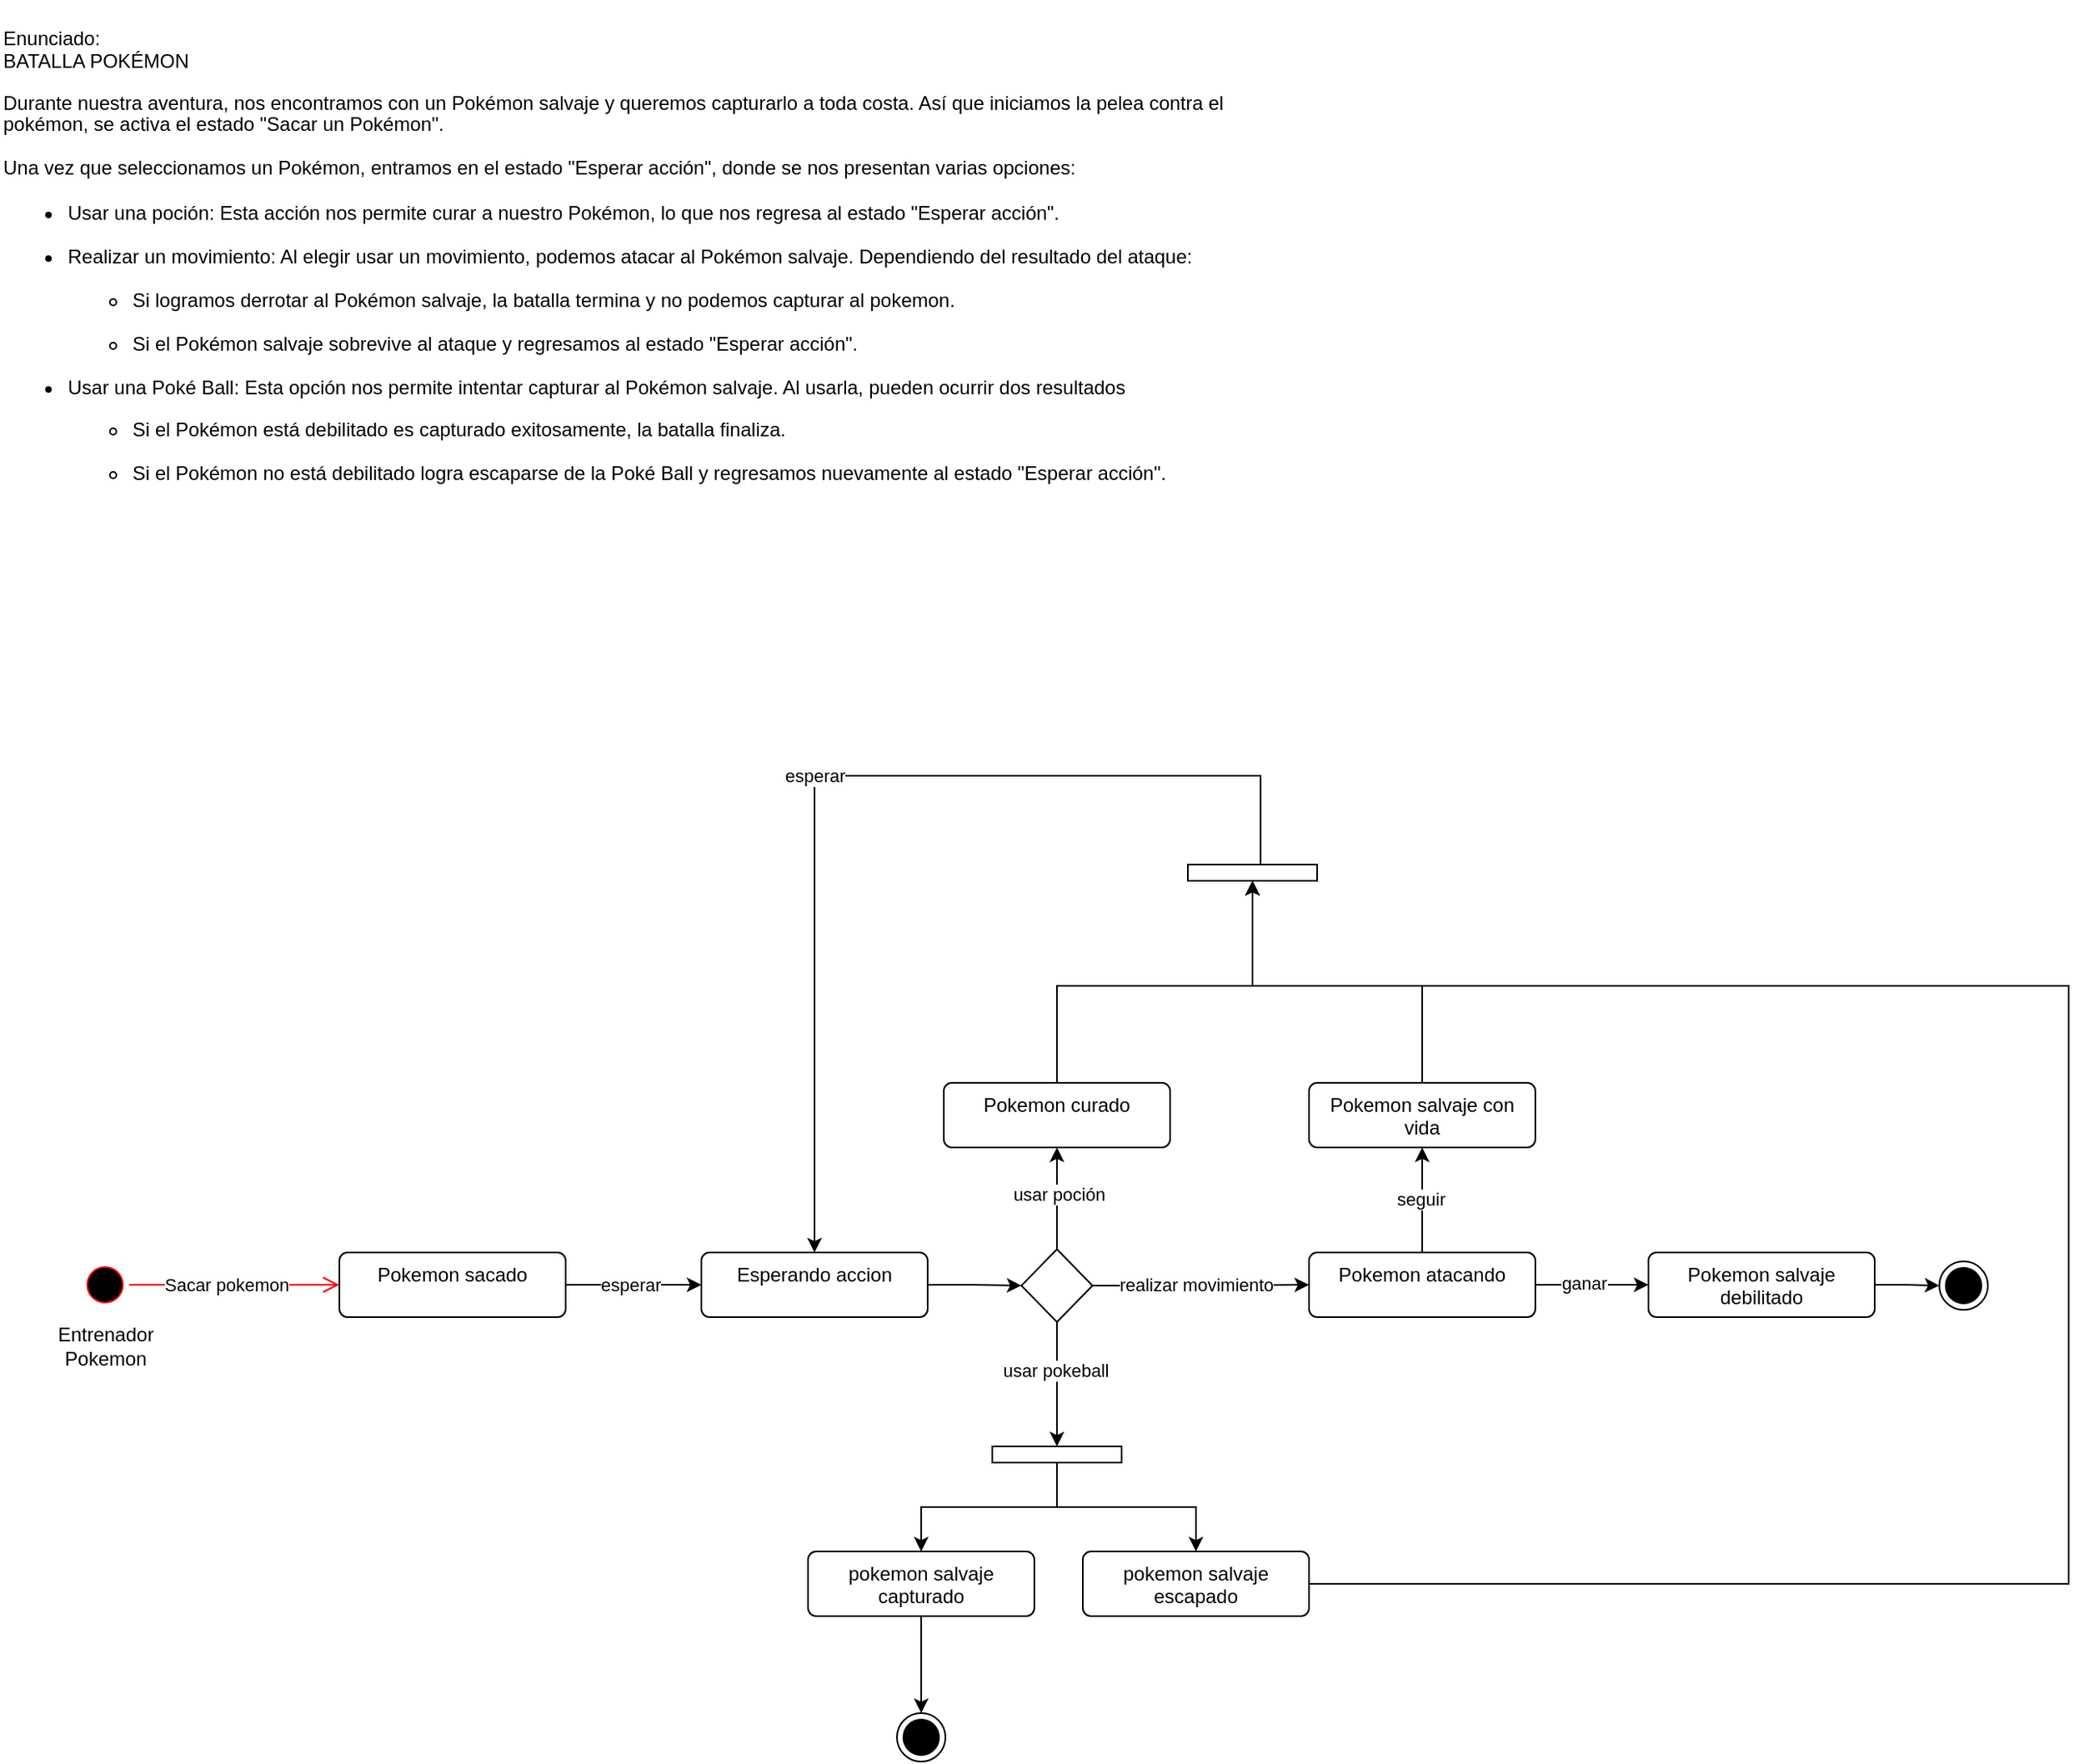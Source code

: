 <mxfile version="24.7.8">
  <diagram name="Página-1" id="GlbZUSpAwih39hzjDfmf">
    <mxGraphModel dx="1400" dy="696" grid="1" gridSize="10" guides="1" tooltips="1" connect="1" arrows="1" fold="1" page="1" pageScale="1" pageWidth="827" pageHeight="1169" math="0" shadow="0">
      <root>
        <mxCell id="0" />
        <mxCell id="1" parent="0" />
        <mxCell id="LvbGbKNZHbAHMOsDAALg-1" value="&lt;p style=&quot;margin-bottom: 0cm; line-height: 115%&quot;&gt;Enunciado:&lt;br&gt;BATALLA POKÉMON&lt;/p&gt;&lt;p style=&quot;margin-bottom: 0.35cm; line-height: 115%&quot;&gt;Durante nuestra aventura, nos encontramos con un Pokémon salvaje y queremos capturarlo a toda costa. Así que iniciamos la pelea contra el&lt;br&gt;pokémon, se activa el estado &quot;Sacar un Pokémon&quot;.&lt;/p&gt;&lt;p style=&quot;margin-bottom: 0.35cm; line-height: 115%&quot;&gt;Una vez que seleccionamos un Pokémon, entramos en el estado &quot;Esperar acción&quot;, donde se nos presentan varias opciones:&lt;/p&gt;&lt;ul&gt;&#x9;&lt;li&gt;&lt;p style=&quot;margin-bottom: 0cm; line-height: 115%&quot;&gt;Usar una poción: Esta acción nos permite curar a nuestro Pokémon, lo que nos regresa al estado &quot;Esperar acción&quot;.&lt;/p&gt;&#x9;&lt;/li&gt;&lt;li&gt;&lt;p style=&quot;margin-bottom: 0cm; line-height: 115%&quot;&gt;Realizar un movimiento: Al elegir usar un movimiento, podemos atacar al Pokémon salvaje. Dependiendo del resultado del ataque:&lt;/p&gt;&lt;ul&gt;&#x9;&#x9;&lt;li&gt;&lt;p style=&quot;margin-bottom: 0cm; line-height: 115%&quot;&gt;Si logramos derrotar al Pokémon salvaje, la batalla termina y no podemos capturar al pokemon.&lt;/p&gt;&#x9;&#x9;&lt;/li&gt;&lt;li&gt;&lt;p style=&quot;margin-bottom: 0cm; line-height: 115%&quot;&gt;Si el Pokémon salvaje sobrevive al ataque y regresamos al estado &quot;Esperar acción&quot;.&lt;/p&gt;&lt;/li&gt;&lt;/ul&gt;&#x9;&lt;/li&gt;&lt;li&gt;&lt;p style=&quot;margin-bottom: 0cm; line-height: 115%&quot;&gt;Usar una Poké Ball: Esta opción nos permite intentar capturar al Pokémon salvaje. Al usarla, pueden ocurrir dos resultados&lt;/p&gt;&lt;ul&gt;&#x9;&#x9;&lt;li&gt;&lt;p style=&quot;margin-bottom: 0cm; line-height: 115%&quot;&gt;Si el Pokémon está debilitado es capturado exitosamente, la batalla finaliza.&lt;/p&gt;&#x9;&#x9;&lt;/li&gt;&lt;li&gt;&lt;p style=&quot;margin-bottom: 0.35cm; line-height: 115%&quot;&gt;Si el Pokémon no está debilitado logra escaparse de la Poké Ball y regresamos nuevamente al estado &quot;Esperar acción&quot;.&lt;/p&gt;&lt;br&gt;&#x9;&lt;/li&gt;&lt;/ul&gt;&lt;br&gt;&lt;/li&gt;&lt;/ul&gt;" style="text;html=1;align=left;verticalAlign=middle;resizable=0;points=[];autosize=1;strokeColor=none;fillColor=none;" vertex="1" parent="1">
          <mxGeometry width="780" height="360" as="geometry" />
        </mxCell>
        <mxCell id="LvbGbKNZHbAHMOsDAALg-2" value="" style="ellipse;html=1;shape=startState;fillColor=#000000;strokeColor=#ff0000;" vertex="1" parent="1">
          <mxGeometry x="50" y="780" width="30" height="30" as="geometry" />
        </mxCell>
        <mxCell id="LvbGbKNZHbAHMOsDAALg-3" value="" style="edgeStyle=orthogonalEdgeStyle;html=1;verticalAlign=bottom;endArrow=open;endSize=8;strokeColor=#ff0000;rounded=0;" edge="1" source="LvbGbKNZHbAHMOsDAALg-2" parent="1" target="LvbGbKNZHbAHMOsDAALg-5">
          <mxGeometry relative="1" as="geometry">
            <mxPoint x="150" y="795" as="targetPoint" />
          </mxGeometry>
        </mxCell>
        <mxCell id="LvbGbKNZHbAHMOsDAALg-6" value="Sacar pokemon" style="edgeLabel;html=1;align=center;verticalAlign=middle;resizable=0;points=[];" vertex="1" connectable="0" parent="LvbGbKNZHbAHMOsDAALg-3">
          <mxGeometry x="-0.326" y="-1" relative="1" as="geometry">
            <mxPoint x="16" y="-1" as="offset" />
          </mxGeometry>
        </mxCell>
        <mxCell id="LvbGbKNZHbAHMOsDAALg-8" style="edgeStyle=orthogonalEdgeStyle;rounded=0;orthogonalLoop=1;jettySize=auto;html=1;exitX=1;exitY=0.5;exitDx=0;exitDy=0;entryX=0;entryY=0.5;entryDx=0;entryDy=0;" edge="1" parent="1" source="LvbGbKNZHbAHMOsDAALg-14" target="LvbGbKNZHbAHMOsDAALg-9">
          <mxGeometry relative="1" as="geometry">
            <mxPoint x="454" y="795" as="targetPoint" />
          </mxGeometry>
        </mxCell>
        <mxCell id="LvbGbKNZHbAHMOsDAALg-5" value="Pokemon sacado" style="html=1;align=center;verticalAlign=top;rounded=1;absoluteArcSize=1;arcSize=10;dashed=0;whiteSpace=wrap;" vertex="1" parent="1">
          <mxGeometry x="210" y="775" width="140" height="40" as="geometry" />
        </mxCell>
        <mxCell id="LvbGbKNZHbAHMOsDAALg-10" style="edgeStyle=orthogonalEdgeStyle;rounded=0;orthogonalLoop=1;jettySize=auto;html=1;exitX=0.5;exitY=0;exitDx=0;exitDy=0;entryX=0.5;entryY=1;entryDx=0;entryDy=0;" edge="1" parent="1" source="LvbGbKNZHbAHMOsDAALg-9" target="LvbGbKNZHbAHMOsDAALg-12">
          <mxGeometry relative="1" as="geometry">
            <mxPoint x="574" y="720" as="targetPoint" />
          </mxGeometry>
        </mxCell>
        <mxCell id="LvbGbKNZHbAHMOsDAALg-11" value="usar poción" style="edgeLabel;html=1;align=center;verticalAlign=middle;resizable=0;points=[];" vertex="1" connectable="0" parent="LvbGbKNZHbAHMOsDAALg-10">
          <mxGeometry x="0.073" y="-1" relative="1" as="geometry">
            <mxPoint as="offset" />
          </mxGeometry>
        </mxCell>
        <mxCell id="LvbGbKNZHbAHMOsDAALg-19" style="edgeStyle=orthogonalEdgeStyle;rounded=0;orthogonalLoop=1;jettySize=auto;html=1;" edge="1" parent="1" source="LvbGbKNZHbAHMOsDAALg-9" target="LvbGbKNZHbAHMOsDAALg-23">
          <mxGeometry relative="1" as="geometry">
            <mxPoint x="810" y="796" as="targetPoint" />
          </mxGeometry>
        </mxCell>
        <mxCell id="LvbGbKNZHbAHMOsDAALg-20" value="realizar movimiento" style="edgeLabel;html=1;align=center;verticalAlign=middle;resizable=0;points=[];" vertex="1" connectable="0" parent="LvbGbKNZHbAHMOsDAALg-19">
          <mxGeometry x="-0.091" y="3" relative="1" as="geometry">
            <mxPoint x="3" y="2" as="offset" />
          </mxGeometry>
        </mxCell>
        <mxCell id="LvbGbKNZHbAHMOsDAALg-42" style="edgeStyle=orthogonalEdgeStyle;rounded=0;orthogonalLoop=1;jettySize=auto;html=1;" edge="1" parent="1" source="LvbGbKNZHbAHMOsDAALg-9" target="LvbGbKNZHbAHMOsDAALg-44">
          <mxGeometry relative="1" as="geometry">
            <mxPoint x="654" y="900" as="targetPoint" />
          </mxGeometry>
        </mxCell>
        <mxCell id="LvbGbKNZHbAHMOsDAALg-43" value="usar pokeball" style="edgeLabel;html=1;align=center;verticalAlign=middle;resizable=0;points=[];" vertex="1" connectable="0" parent="LvbGbKNZHbAHMOsDAALg-42">
          <mxGeometry x="-0.239" y="-1" relative="1" as="geometry">
            <mxPoint as="offset" />
          </mxGeometry>
        </mxCell>
        <mxCell id="LvbGbKNZHbAHMOsDAALg-9" value="" style="rhombus;whiteSpace=wrap;html=1;" vertex="1" parent="1">
          <mxGeometry x="632" y="773" width="44" height="45" as="geometry" />
        </mxCell>
        <mxCell id="LvbGbKNZHbAHMOsDAALg-17" style="edgeStyle=orthogonalEdgeStyle;rounded=0;orthogonalLoop=1;jettySize=auto;html=1;" edge="1" parent="1" source="LvbGbKNZHbAHMOsDAALg-35" target="LvbGbKNZHbAHMOsDAALg-14">
          <mxGeometry relative="1" as="geometry">
            <mxPoint x="780" y="530" as="sourcePoint" />
            <Array as="points">
              <mxPoint x="780" y="480" />
              <mxPoint x="504" y="480" />
            </Array>
          </mxGeometry>
        </mxCell>
        <mxCell id="LvbGbKNZHbAHMOsDAALg-18" value="esperar" style="edgeLabel;html=1;align=center;verticalAlign=middle;resizable=0;points=[];" vertex="1" connectable="0" parent="LvbGbKNZHbAHMOsDAALg-17">
          <mxGeometry x="0.115" y="-4" relative="1" as="geometry">
            <mxPoint x="4" y="-18" as="offset" />
          </mxGeometry>
        </mxCell>
        <mxCell id="LvbGbKNZHbAHMOsDAALg-36" style="edgeStyle=orthogonalEdgeStyle;rounded=0;orthogonalLoop=1;jettySize=auto;html=1;exitX=0.5;exitY=0;exitDx=0;exitDy=0;" edge="1" parent="1" source="LvbGbKNZHbAHMOsDAALg-12" target="LvbGbKNZHbAHMOsDAALg-35">
          <mxGeometry relative="1" as="geometry">
            <Array as="points">
              <mxPoint x="654" y="610" />
              <mxPoint x="775" y="610" />
            </Array>
          </mxGeometry>
        </mxCell>
        <mxCell id="LvbGbKNZHbAHMOsDAALg-12" value="Pokemon curado" style="html=1;align=center;verticalAlign=top;rounded=1;absoluteArcSize=1;arcSize=10;dashed=0;whiteSpace=wrap;" vertex="1" parent="1">
          <mxGeometry x="584" y="670" width="140" height="40" as="geometry" />
        </mxCell>
        <mxCell id="LvbGbKNZHbAHMOsDAALg-15" value="" style="edgeStyle=orthogonalEdgeStyle;rounded=0;orthogonalLoop=1;jettySize=auto;html=1;exitX=1;exitY=0.5;exitDx=0;exitDy=0;entryX=0;entryY=0.5;entryDx=0;entryDy=0;" edge="1" parent="1" source="LvbGbKNZHbAHMOsDAALg-5" target="LvbGbKNZHbAHMOsDAALg-14">
          <mxGeometry relative="1" as="geometry">
            <mxPoint x="588" y="793" as="targetPoint" />
            <mxPoint x="350" y="795" as="sourcePoint" />
          </mxGeometry>
        </mxCell>
        <mxCell id="LvbGbKNZHbAHMOsDAALg-16" value="esperar" style="edgeLabel;html=1;align=center;verticalAlign=middle;resizable=0;points=[];" vertex="1" connectable="0" parent="LvbGbKNZHbAHMOsDAALg-15">
          <mxGeometry x="-0.386" relative="1" as="geometry">
            <mxPoint x="14" as="offset" />
          </mxGeometry>
        </mxCell>
        <mxCell id="LvbGbKNZHbAHMOsDAALg-14" value="Esperando accion" style="html=1;align=center;verticalAlign=top;rounded=1;absoluteArcSize=1;arcSize=10;dashed=0;whiteSpace=wrap;" vertex="1" parent="1">
          <mxGeometry x="434" y="775" width="140" height="40" as="geometry" />
        </mxCell>
        <mxCell id="LvbGbKNZHbAHMOsDAALg-31" style="edgeStyle=orthogonalEdgeStyle;rounded=0;orthogonalLoop=1;jettySize=auto;html=1;" edge="1" parent="1" source="LvbGbKNZHbAHMOsDAALg-23" target="LvbGbKNZHbAHMOsDAALg-33">
          <mxGeometry relative="1" as="geometry">
            <mxPoint x="880" y="690" as="targetPoint" />
          </mxGeometry>
        </mxCell>
        <mxCell id="LvbGbKNZHbAHMOsDAALg-32" value="seguir" style="edgeLabel;html=1;align=center;verticalAlign=middle;resizable=0;points=[];" vertex="1" connectable="0" parent="LvbGbKNZHbAHMOsDAALg-31">
          <mxGeometry x="0.024" y="1" relative="1" as="geometry">
            <mxPoint as="offset" />
          </mxGeometry>
        </mxCell>
        <mxCell id="LvbGbKNZHbAHMOsDAALg-23" value="Pokemon atacando" style="html=1;align=center;verticalAlign=top;rounded=1;absoluteArcSize=1;arcSize=10;dashed=0;whiteSpace=wrap;" vertex="1" parent="1">
          <mxGeometry x="810" y="775" width="140" height="40" as="geometry" />
        </mxCell>
        <mxCell id="LvbGbKNZHbAHMOsDAALg-26" value="" style="ellipse;html=1;shape=endState;fillColor=strokeColor;" vertex="1" parent="1">
          <mxGeometry x="1200" y="780.5" width="30" height="30" as="geometry" />
        </mxCell>
        <mxCell id="LvbGbKNZHbAHMOsDAALg-28" value="" style="edgeStyle=orthogonalEdgeStyle;rounded=0;orthogonalLoop=1;jettySize=auto;html=1;entryX=0;entryY=0.5;entryDx=0;entryDy=0;" edge="1" parent="1" source="LvbGbKNZHbAHMOsDAALg-23" target="LvbGbKNZHbAHMOsDAALg-27">
          <mxGeometry relative="1" as="geometry">
            <mxPoint x="1140" y="796" as="targetPoint" />
            <mxPoint x="950" y="795" as="sourcePoint" />
          </mxGeometry>
        </mxCell>
        <mxCell id="LvbGbKNZHbAHMOsDAALg-29" value="ganar" style="edgeLabel;html=1;align=center;verticalAlign=middle;resizable=0;points=[];" vertex="1" connectable="0" parent="LvbGbKNZHbAHMOsDAALg-28">
          <mxGeometry x="-0.145" y="-2" relative="1" as="geometry">
            <mxPoint y="-3" as="offset" />
          </mxGeometry>
        </mxCell>
        <mxCell id="LvbGbKNZHbAHMOsDAALg-30" value="" style="edgeStyle=orthogonalEdgeStyle;rounded=0;orthogonalLoop=1;jettySize=auto;html=1;" edge="1" parent="1" source="LvbGbKNZHbAHMOsDAALg-27" target="LvbGbKNZHbAHMOsDAALg-26">
          <mxGeometry relative="1" as="geometry" />
        </mxCell>
        <mxCell id="LvbGbKNZHbAHMOsDAALg-27" value="Pokemon salvaje debilitado" style="html=1;align=center;verticalAlign=top;rounded=1;absoluteArcSize=1;arcSize=10;dashed=0;whiteSpace=wrap;" vertex="1" parent="1">
          <mxGeometry x="1020" y="775" width="140" height="40" as="geometry" />
        </mxCell>
        <mxCell id="LvbGbKNZHbAHMOsDAALg-37" style="edgeStyle=orthogonalEdgeStyle;rounded=0;orthogonalLoop=1;jettySize=auto;html=1;" edge="1" parent="1" source="LvbGbKNZHbAHMOsDAALg-33" target="LvbGbKNZHbAHMOsDAALg-35">
          <mxGeometry relative="1" as="geometry">
            <Array as="points">
              <mxPoint x="880" y="610" />
              <mxPoint x="775" y="610" />
            </Array>
          </mxGeometry>
        </mxCell>
        <mxCell id="LvbGbKNZHbAHMOsDAALg-33" value="Pokemon salvaje con vida" style="html=1;align=center;verticalAlign=top;rounded=1;absoluteArcSize=1;arcSize=10;dashed=0;whiteSpace=wrap;" vertex="1" parent="1">
          <mxGeometry x="810" y="670" width="140" height="40" as="geometry" />
        </mxCell>
        <mxCell id="LvbGbKNZHbAHMOsDAALg-35" value="" style="html=1;points=[[0,0,0,0,5],[0,1,0,0,-5],[1,0,0,0,5],[1,1,0,0,-5]];perimeter=orthogonalPerimeter;outlineConnect=0;targetShapes=umlLifeline;portConstraint=eastwest;newEdgeStyle={&quot;curved&quot;:0,&quot;rounded&quot;:0};rotation=90;portConstraintRotation=1;" vertex="1" parent="1">
          <mxGeometry x="770" y="500" width="10" height="80" as="geometry" />
        </mxCell>
        <mxCell id="LvbGbKNZHbAHMOsDAALg-45" style="edgeStyle=orthogonalEdgeStyle;rounded=0;orthogonalLoop=1;jettySize=auto;html=1;curved=0;entryX=0.5;entryY=0;entryDx=0;entryDy=0;" edge="1" parent="1" source="LvbGbKNZHbAHMOsDAALg-44" target="LvbGbKNZHbAHMOsDAALg-47">
          <mxGeometry relative="1" as="geometry">
            <mxPoint x="620" y="960" as="targetPoint" />
          </mxGeometry>
        </mxCell>
        <mxCell id="LvbGbKNZHbAHMOsDAALg-46" style="edgeStyle=orthogonalEdgeStyle;rounded=0;orthogonalLoop=1;jettySize=auto;html=1;curved=0;entryX=0.5;entryY=0;entryDx=0;entryDy=0;" edge="1" parent="1" source="LvbGbKNZHbAHMOsDAALg-44" target="LvbGbKNZHbAHMOsDAALg-51">
          <mxGeometry relative="1" as="geometry">
            <mxPoint x="690" y="960" as="targetPoint" />
          </mxGeometry>
        </mxCell>
        <mxCell id="LvbGbKNZHbAHMOsDAALg-44" value="" style="html=1;points=[[0,0,0,0,5],[0,1,0,0,-5],[1,0,0,0,5],[1,1,0,0,-5]];perimeter=orthogonalPerimeter;outlineConnect=0;targetShapes=umlLifeline;portConstraint=eastwest;newEdgeStyle={&quot;curved&quot;:0,&quot;rounded&quot;:0};rotation=90;portConstraintRotation=1;" vertex="1" parent="1">
          <mxGeometry x="649" y="860" width="10" height="80" as="geometry" />
        </mxCell>
        <mxCell id="LvbGbKNZHbAHMOsDAALg-48" style="edgeStyle=orthogonalEdgeStyle;rounded=0;orthogonalLoop=1;jettySize=auto;html=1;entryX=0.5;entryY=0;entryDx=0;entryDy=0;" edge="1" parent="1" source="LvbGbKNZHbAHMOsDAALg-47" target="LvbGbKNZHbAHMOsDAALg-49">
          <mxGeometry relative="1" as="geometry">
            <mxPoint x="570" y="1070" as="targetPoint" />
          </mxGeometry>
        </mxCell>
        <mxCell id="LvbGbKNZHbAHMOsDAALg-47" value="pokemon salvaje capturado" style="html=1;align=center;verticalAlign=top;rounded=1;absoluteArcSize=1;arcSize=10;dashed=0;whiteSpace=wrap;" vertex="1" parent="1">
          <mxGeometry x="500" y="960" width="140" height="40" as="geometry" />
        </mxCell>
        <mxCell id="LvbGbKNZHbAHMOsDAALg-49" value="" style="ellipse;html=1;shape=endState;fillColor=strokeColor;" vertex="1" parent="1">
          <mxGeometry x="555" y="1060" width="30" height="30" as="geometry" />
        </mxCell>
        <mxCell id="LvbGbKNZHbAHMOsDAALg-52" style="edgeStyle=orthogonalEdgeStyle;rounded=0;orthogonalLoop=1;jettySize=auto;html=1;" edge="1" parent="1" source="LvbGbKNZHbAHMOsDAALg-51" target="LvbGbKNZHbAHMOsDAALg-35">
          <mxGeometry relative="1" as="geometry">
            <Array as="points">
              <mxPoint x="1280" y="980" />
              <mxPoint x="1280" y="610" />
              <mxPoint x="775" y="610" />
            </Array>
          </mxGeometry>
        </mxCell>
        <mxCell id="LvbGbKNZHbAHMOsDAALg-51" value="pokemon salvaje escapado" style="html=1;align=center;verticalAlign=top;rounded=1;absoluteArcSize=1;arcSize=10;dashed=0;whiteSpace=wrap;" vertex="1" parent="1">
          <mxGeometry x="670" y="960" width="140" height="40" as="geometry" />
        </mxCell>
        <mxCell id="LvbGbKNZHbAHMOsDAALg-53" value="Entrenador&lt;div&gt;Pokemon&lt;/div&gt;" style="text;html=1;align=center;verticalAlign=middle;resizable=0;points=[];autosize=1;strokeColor=none;fillColor=none;" vertex="1" parent="1">
          <mxGeometry x="25" y="813" width="80" height="40" as="geometry" />
        </mxCell>
      </root>
    </mxGraphModel>
  </diagram>
</mxfile>
